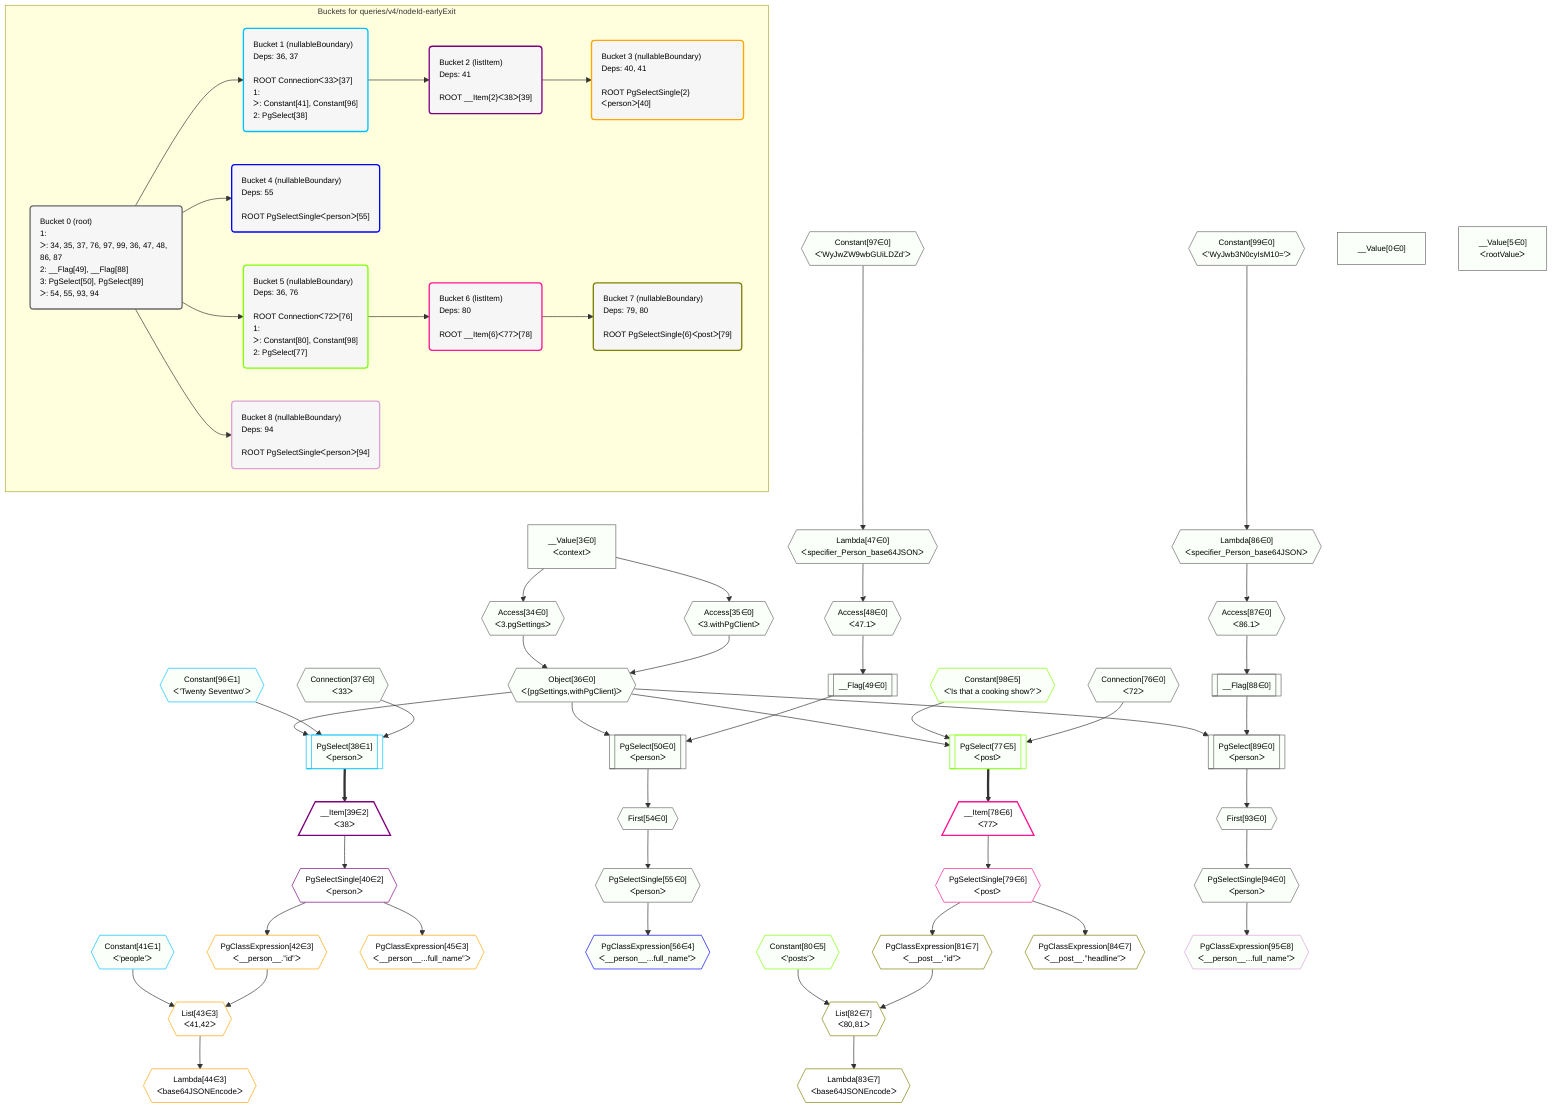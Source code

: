%%{init: {'themeVariables': { 'fontSize': '12px'}}}%%
graph TD
    classDef path fill:#eee,stroke:#000,color:#000
    classDef plan fill:#fff,stroke-width:1px,color:#000
    classDef itemplan fill:#fff,stroke-width:2px,color:#000
    classDef unbatchedplan fill:#dff,stroke-width:1px,color:#000
    classDef sideeffectplan fill:#fcc,stroke-width:2px,color:#000
    classDef bucket fill:#f6f6f6,color:#000,stroke-width:2px,text-align:left


    %% plan dependencies
    Object36{{"Object[36∈0]<br />ᐸ{pgSettings,withPgClient}ᐳ"}}:::plan
    Access34{{"Access[34∈0]<br />ᐸ3.pgSettingsᐳ"}}:::plan
    Access35{{"Access[35∈0]<br />ᐸ3.withPgClientᐳ"}}:::plan
    Access34 & Access35 --> Object36
    PgSelect50[["PgSelect[50∈0]<br />ᐸpersonᐳ"]]:::plan
    __Flag49[["__Flag[49∈0]"]]:::unbatchedplan
    Object36 & __Flag49 --> PgSelect50
    PgSelect89[["PgSelect[89∈0]<br />ᐸpersonᐳ"]]:::plan
    __Flag88[["__Flag[88∈0]"]]:::unbatchedplan
    Object36 & __Flag88 --> PgSelect89
    __Value3["__Value[3∈0]<br />ᐸcontextᐳ"]:::plan
    __Value3 --> Access34
    __Value3 --> Access35
    Lambda47{{"Lambda[47∈0]<br />ᐸspecifier_Person_base64JSONᐳ"}}:::plan
    Constant97{{"Constant[97∈0]<br />ᐸ'WyJwZW9wbGUiLDZd'ᐳ"}}:::plan
    Constant97 --> Lambda47
    Access48{{"Access[48∈0]<br />ᐸ47.1ᐳ"}}:::plan
    Lambda47 --> Access48
    Access48 --> __Flag49
    First54{{"First[54∈0]"}}:::plan
    PgSelect50 --> First54
    PgSelectSingle55{{"PgSelectSingle[55∈0]<br />ᐸpersonᐳ"}}:::plan
    First54 --> PgSelectSingle55
    Lambda86{{"Lambda[86∈0]<br />ᐸspecifier_Person_base64JSONᐳ"}}:::plan
    Constant99{{"Constant[99∈0]<br />ᐸ'WyJwb3N0cyIsM10='ᐳ"}}:::plan
    Constant99 --> Lambda86
    Access87{{"Access[87∈0]<br />ᐸ86.1ᐳ"}}:::plan
    Lambda86 --> Access87
    Access87 --> __Flag88
    First93{{"First[93∈0]"}}:::plan
    PgSelect89 --> First93
    PgSelectSingle94{{"PgSelectSingle[94∈0]<br />ᐸpersonᐳ"}}:::plan
    First93 --> PgSelectSingle94
    __Value0["__Value[0∈0]"]:::plan
    __Value5["__Value[5∈0]<br />ᐸrootValueᐳ"]:::plan
    Connection37{{"Connection[37∈0]<br />ᐸ33ᐳ"}}:::plan
    Connection76{{"Connection[76∈0]<br />ᐸ72ᐳ"}}:::plan
    PgSelect38[["PgSelect[38∈1]<br />ᐸpersonᐳ"]]:::plan
    Constant96{{"Constant[96∈1]<br />ᐸ'Twenty Seventwo'ᐳ"}}:::plan
    Object36 & Constant96 & Connection37 --> PgSelect38
    Constant41{{"Constant[41∈1]<br />ᐸ'people'ᐳ"}}:::plan
    __Item39[/"__Item[39∈2]<br />ᐸ38ᐳ"\]:::itemplan
    PgSelect38 ==> __Item39
    PgSelectSingle40{{"PgSelectSingle[40∈2]<br />ᐸpersonᐳ"}}:::plan
    __Item39 --> PgSelectSingle40
    List43{{"List[43∈3]<br />ᐸ41,42ᐳ"}}:::plan
    PgClassExpression42{{"PgClassExpression[42∈3]<br />ᐸ__person__.”id”ᐳ"}}:::plan
    Constant41 & PgClassExpression42 --> List43
    PgSelectSingle40 --> PgClassExpression42
    Lambda44{{"Lambda[44∈3]<br />ᐸbase64JSONEncodeᐳ"}}:::plan
    List43 --> Lambda44
    PgClassExpression45{{"PgClassExpression[45∈3]<br />ᐸ__person__...full_name”ᐳ"}}:::plan
    PgSelectSingle40 --> PgClassExpression45
    PgClassExpression56{{"PgClassExpression[56∈4]<br />ᐸ__person__...full_name”ᐳ"}}:::plan
    PgSelectSingle55 --> PgClassExpression56
    PgSelect77[["PgSelect[77∈5]<br />ᐸpostᐳ"]]:::plan
    Constant98{{"Constant[98∈5]<br />ᐸ'Is that a cooking show?'ᐳ"}}:::plan
    Object36 & Constant98 & Connection76 --> PgSelect77
    Constant80{{"Constant[80∈5]<br />ᐸ'posts'ᐳ"}}:::plan
    __Item78[/"__Item[78∈6]<br />ᐸ77ᐳ"\]:::itemplan
    PgSelect77 ==> __Item78
    PgSelectSingle79{{"PgSelectSingle[79∈6]<br />ᐸpostᐳ"}}:::plan
    __Item78 --> PgSelectSingle79
    List82{{"List[82∈7]<br />ᐸ80,81ᐳ"}}:::plan
    PgClassExpression81{{"PgClassExpression[81∈7]<br />ᐸ__post__.”id”ᐳ"}}:::plan
    Constant80 & PgClassExpression81 --> List82
    PgSelectSingle79 --> PgClassExpression81
    Lambda83{{"Lambda[83∈7]<br />ᐸbase64JSONEncodeᐳ"}}:::plan
    List82 --> Lambda83
    PgClassExpression84{{"PgClassExpression[84∈7]<br />ᐸ__post__.”headline”ᐳ"}}:::plan
    PgSelectSingle79 --> PgClassExpression84
    PgClassExpression95{{"PgClassExpression[95∈8]<br />ᐸ__person__...full_name”ᐳ"}}:::plan
    PgSelectSingle94 --> PgClassExpression95

    %% define steps

    subgraph "Buckets for queries/v4/nodeId-earlyExit"
    Bucket0("Bucket 0 (root)<br />1: <br />ᐳ: 34, 35, 37, 76, 97, 99, 36, 47, 48, 86, 87<br />2: __Flag[49], __Flag[88]<br />3: PgSelect[50], PgSelect[89]<br />ᐳ: 54, 55, 93, 94"):::bucket
    classDef bucket0 stroke:#696969
    class Bucket0,__Value0,__Value3,__Value5,Access34,Access35,Object36,Connection37,Lambda47,Access48,__Flag49,PgSelect50,First54,PgSelectSingle55,Connection76,Lambda86,Access87,__Flag88,PgSelect89,First93,PgSelectSingle94,Constant97,Constant99 bucket0
    Bucket1("Bucket 1 (nullableBoundary)<br />Deps: 36, 37<br /><br />ROOT Connectionᐸ33ᐳ[37]<br />1: <br />ᐳ: Constant[41], Constant[96]<br />2: PgSelect[38]"):::bucket
    classDef bucket1 stroke:#00bfff
    class Bucket1,PgSelect38,Constant41,Constant96 bucket1
    Bucket2("Bucket 2 (listItem)<br />Deps: 41<br /><br />ROOT __Item{2}ᐸ38ᐳ[39]"):::bucket
    classDef bucket2 stroke:#7f007f
    class Bucket2,__Item39,PgSelectSingle40 bucket2
    Bucket3("Bucket 3 (nullableBoundary)<br />Deps: 40, 41<br /><br />ROOT PgSelectSingle{2}ᐸpersonᐳ[40]"):::bucket
    classDef bucket3 stroke:#ffa500
    class Bucket3,PgClassExpression42,List43,Lambda44,PgClassExpression45 bucket3
    Bucket4("Bucket 4 (nullableBoundary)<br />Deps: 55<br /><br />ROOT PgSelectSingleᐸpersonᐳ[55]"):::bucket
    classDef bucket4 stroke:#0000ff
    class Bucket4,PgClassExpression56 bucket4
    Bucket5("Bucket 5 (nullableBoundary)<br />Deps: 36, 76<br /><br />ROOT Connectionᐸ72ᐳ[76]<br />1: <br />ᐳ: Constant[80], Constant[98]<br />2: PgSelect[77]"):::bucket
    classDef bucket5 stroke:#7fff00
    class Bucket5,PgSelect77,Constant80,Constant98 bucket5
    Bucket6("Bucket 6 (listItem)<br />Deps: 80<br /><br />ROOT __Item{6}ᐸ77ᐳ[78]"):::bucket
    classDef bucket6 stroke:#ff1493
    class Bucket6,__Item78,PgSelectSingle79 bucket6
    Bucket7("Bucket 7 (nullableBoundary)<br />Deps: 79, 80<br /><br />ROOT PgSelectSingle{6}ᐸpostᐳ[79]"):::bucket
    classDef bucket7 stroke:#808000
    class Bucket7,PgClassExpression81,List82,Lambda83,PgClassExpression84 bucket7
    Bucket8("Bucket 8 (nullableBoundary)<br />Deps: 94<br /><br />ROOT PgSelectSingleᐸpersonᐳ[94]"):::bucket
    classDef bucket8 stroke:#dda0dd
    class Bucket8,PgClassExpression95 bucket8
    Bucket0 --> Bucket1 & Bucket4 & Bucket5 & Bucket8
    Bucket1 --> Bucket2
    Bucket2 --> Bucket3
    Bucket5 --> Bucket6
    Bucket6 --> Bucket7
    classDef unary fill:#fafffa,borderWidth:8px
    class Object36,PgSelect50,PgSelect89,Access34,Access35,Lambda47,Access48,__Flag49,First54,PgSelectSingle55,Lambda86,Access87,__Flag88,First93,PgSelectSingle94,__Value0,__Value3,__Value5,Connection37,Connection76,Constant97,Constant99,PgSelect38,Constant41,Constant96,PgClassExpression56,PgSelect77,Constant80,Constant98,PgClassExpression95 unary
    end